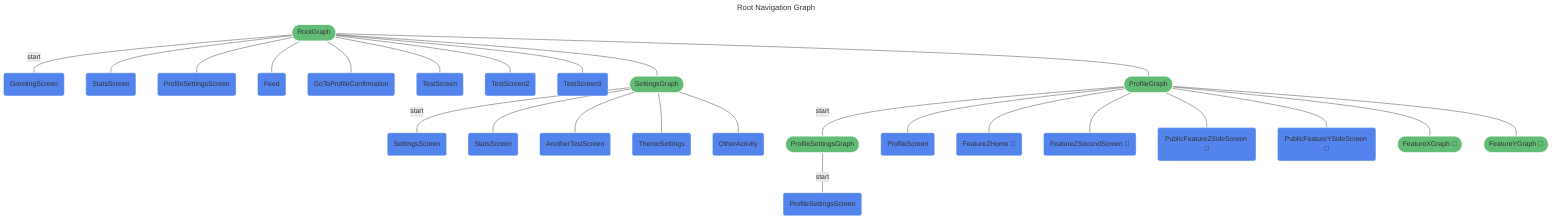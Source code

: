 ---
title: Root Navigation Graph
---
%%{init: {'theme':'base', 'themeVariables': { 'primaryTextColor': '#fff' }}%%
graph TD
root(["RootGraph"]) -- "start" --- greeting_screen("GreetingScreen")
root(["RootGraph"]) --- root/stats_screen("StatsScreen")
root(["RootGraph"]) --- root/profile_settings_screen("ProfileSettingsScreen")
root(["RootGraph"]) --- feed("Feed")
root(["RootGraph"]) --- go_to_profile_confirmation("GoToProfileConfirmation")
root(["RootGraph"]) --- test_screen("TestScreen")
root(["RootGraph"]) --- test_screen2("TestScreen2")
root(["RootGraph"]) --- test_screen3("TestScreen3")
root(["RootGraph"]) --- settings(["SettingsGraph"])
root(["RootGraph"]) --- profile(["ProfileGraph"])
settings(["SettingsGraph"]) -- "start" --- settings_screen("SettingsScreen")
settings(["SettingsGraph"]) --- settings/stats_screen("StatsScreen")
settings(["SettingsGraph"]) --- another_test_screen("AnotherTestScreen")
settings(["SettingsGraph"]) --- theme_settings("ThemeSettings")
settings(["SettingsGraph"]) --- other_activity("OtherActivity")
profile(["ProfileGraph"]) -- "start" --- profile_settings(["ProfileSettingsGraph"])
profile(["ProfileGraph"]) --- profile_screen("ProfileScreen")
profile(["ProfileGraph"]) --- feature_z_home_destination("FeatureZHome 🧩")
profile(["ProfileGraph"]) --- feature_z_second_screen_destination("FeatureZSecondScreen 🧩")
profile(["ProfileGraph"]) --- public_feature_z_side_screen_destination("PublicFeatureZSideScreen 🧩")
profile(["ProfileGraph"]) --- public_feature_y_side_screen_destination("PublicFeatureYSideScreen 🧩")
profile(["ProfileGraph"]) --- feature_x_nav_g(["FeatureXGraph 🧩"])
profile(["ProfileGraph"]) --- feature_y_nav_g(["FeatureYGraph 🧩"])
profile_settings(["ProfileSettingsGraph"]) -- "start" --- profile_settings/profile_settings_screen("ProfileSettingsScreen")

click feature_x_nav_g "FeatureXNavGraph.mmd" "See FeatureXGraph details" _blank
click feature_y_nav_g "FeatureYNavGraph.mmd" "See FeatureYGraph details" _blank

classDef destination fill:#5383EC,stroke:#ffffff;
class root/stats_screen,root/profile_settings_screen,feed,go_to_profile_confirmation,test_screen,test_screen2,test_screen3,greeting_screen,settings/stats_screen,another_test_screen,settings_screen,theme_settings,other_activity,profile_screen,feature_z_home_destination,feature_z_second_screen_destination,public_feature_z_side_screen_destination,public_feature_y_side_screen_destination,profile_settings/profile_settings_screen destination;
classDef navgraph fill:#63BC76,stroke:#ffffff;
class settings,profile,root,settings,profile_settings,profile,feature_x_nav_g,feature_y_nav_g,profile_settings navgraph;